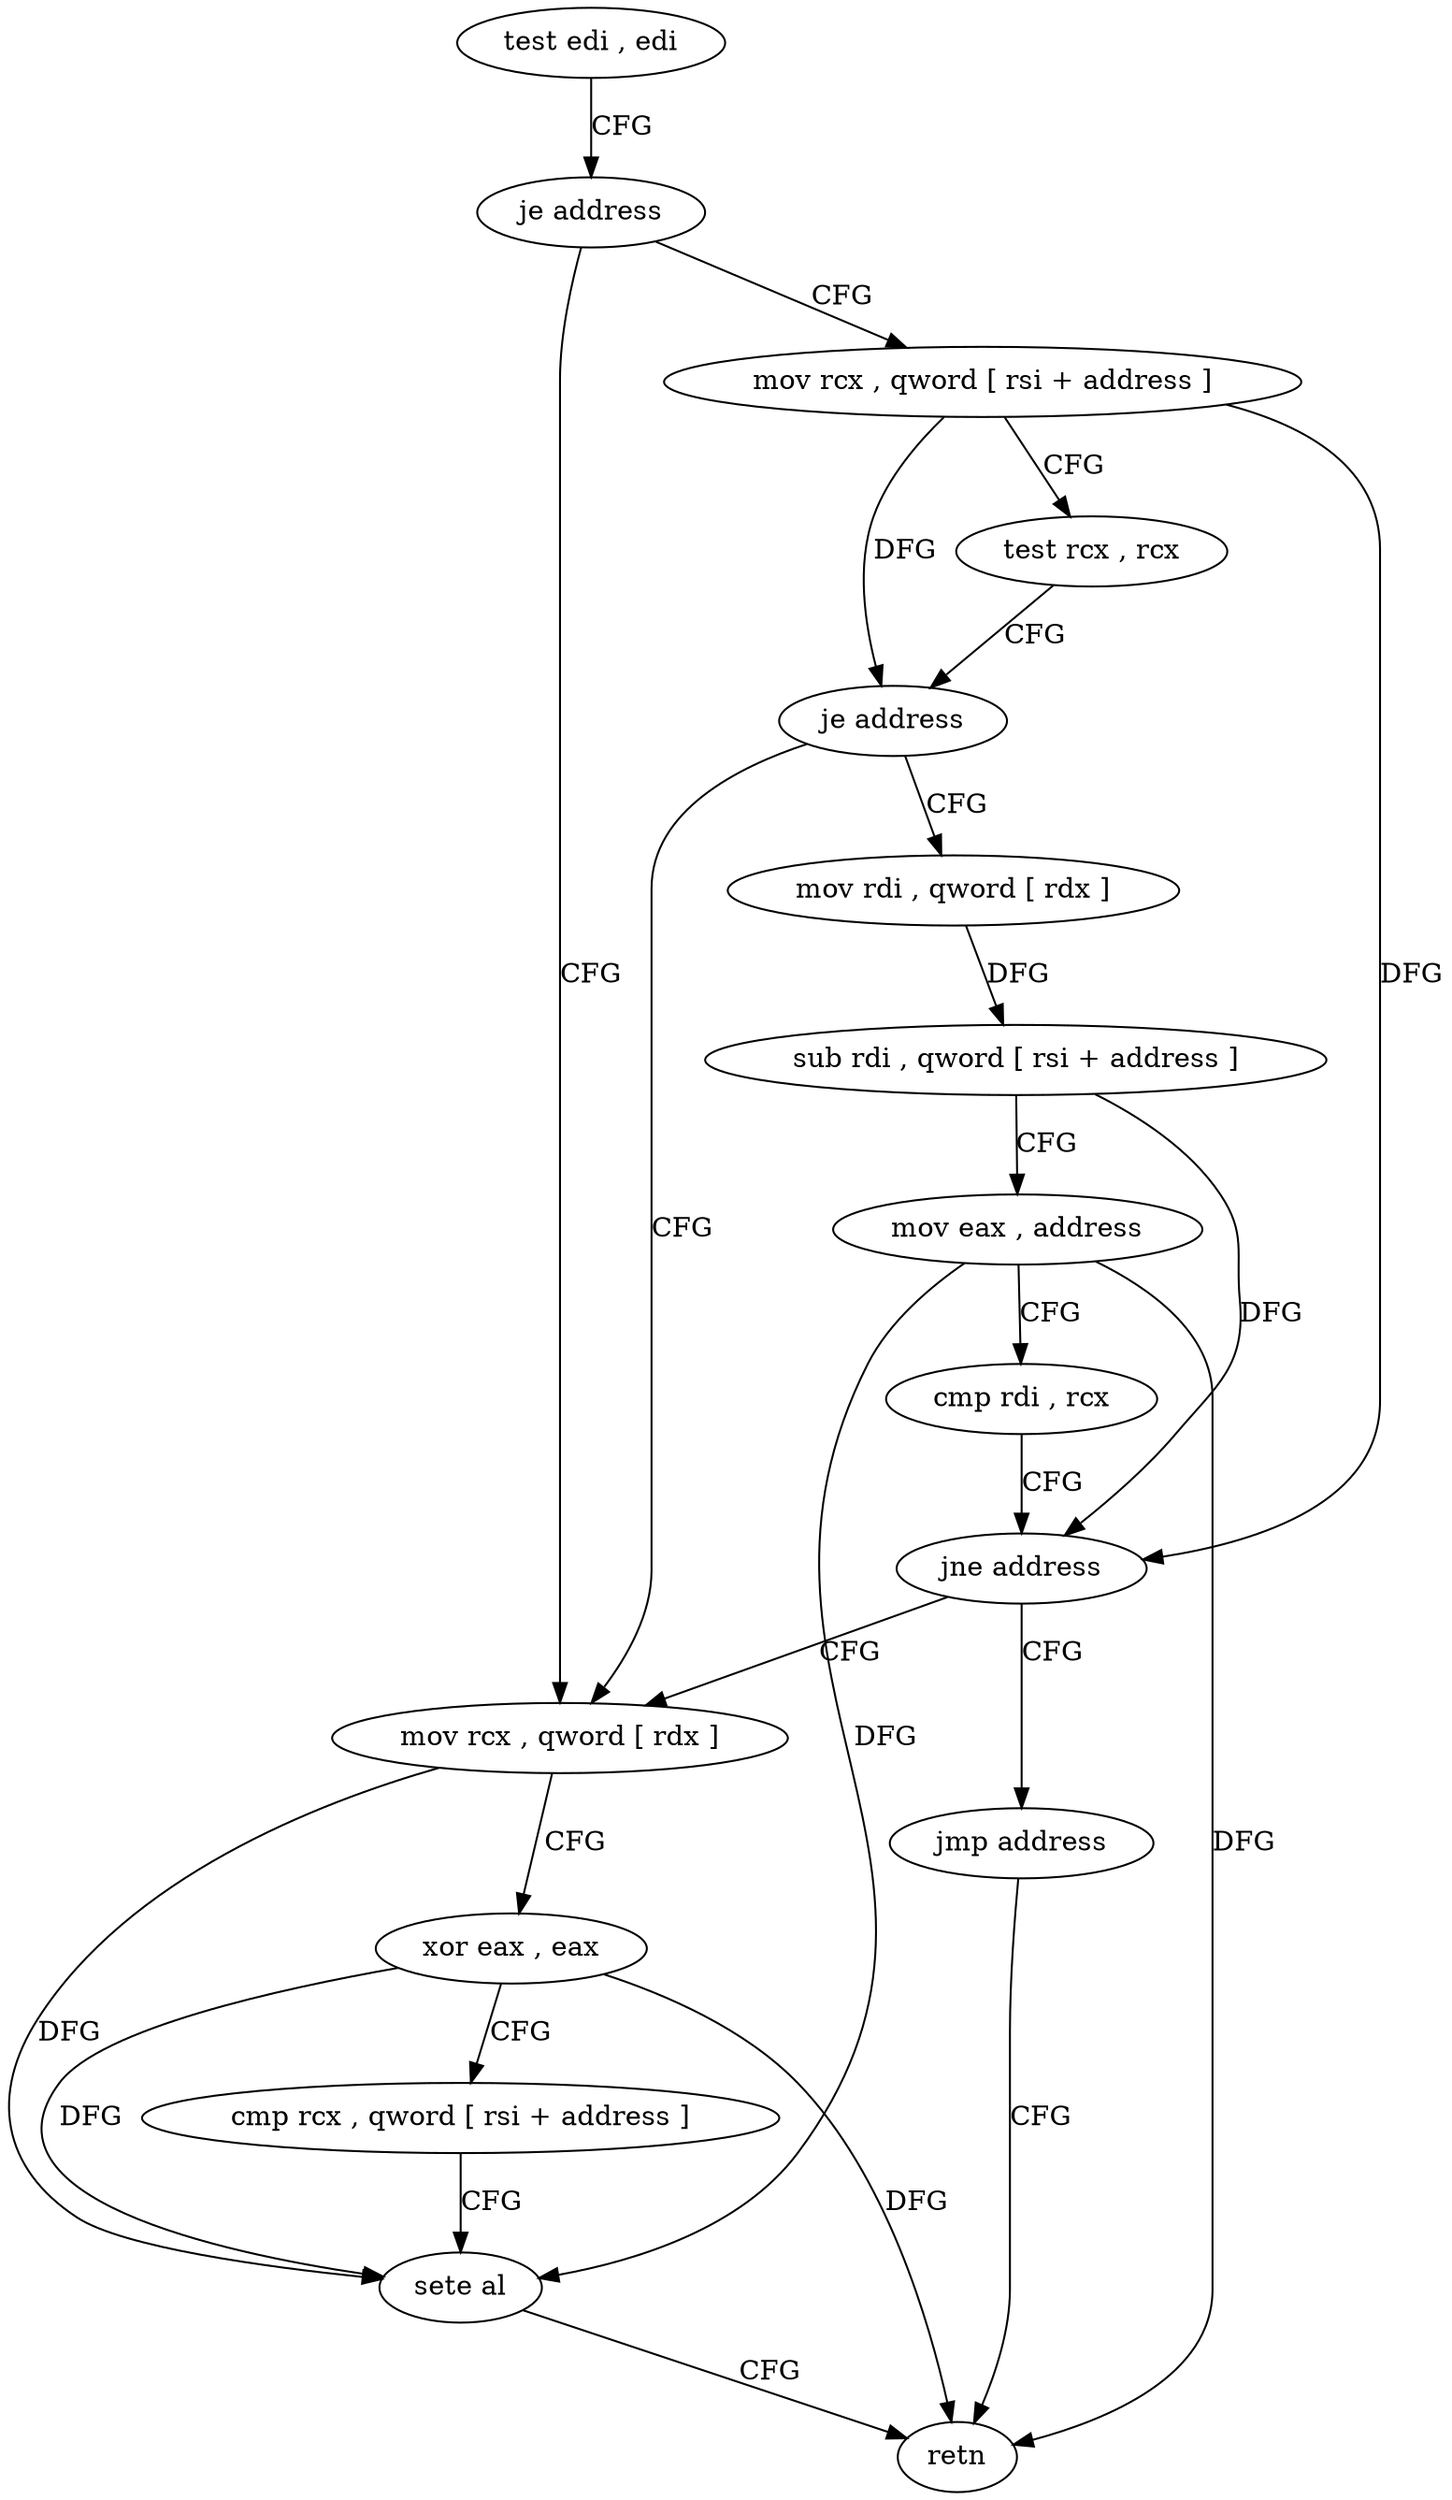 digraph "func" {
"4252736" [label = "test edi , edi" ]
"4252738" [label = "je address" ]
"4252753" [label = "mov rcx , qword [ rsi + address ]" ]
"4252740" [label = "mov rcx , qword [ rdx ]" ]
"4252757" [label = "test rcx , rcx" ]
"4252760" [label = "je address" ]
"4252762" [label = "mov rdi , qword [ rdx ]" ]
"4252743" [label = "xor eax , eax" ]
"4252745" [label = "cmp rcx , qword [ rsi + address ]" ]
"4252749" [label = "sete al" ]
"4252752" [label = "retn" ]
"4252765" [label = "sub rdi , qword [ rsi + address ]" ]
"4252769" [label = "mov eax , address" ]
"4252774" [label = "cmp rdi , rcx" ]
"4252777" [label = "jne address" ]
"4252779" [label = "jmp address" ]
"4252736" -> "4252738" [ label = "CFG" ]
"4252738" -> "4252753" [ label = "CFG" ]
"4252738" -> "4252740" [ label = "CFG" ]
"4252753" -> "4252757" [ label = "CFG" ]
"4252753" -> "4252760" [ label = "DFG" ]
"4252753" -> "4252777" [ label = "DFG" ]
"4252740" -> "4252743" [ label = "CFG" ]
"4252740" -> "4252749" [ label = "DFG" ]
"4252757" -> "4252760" [ label = "CFG" ]
"4252760" -> "4252740" [ label = "CFG" ]
"4252760" -> "4252762" [ label = "CFG" ]
"4252762" -> "4252765" [ label = "DFG" ]
"4252743" -> "4252745" [ label = "CFG" ]
"4252743" -> "4252749" [ label = "DFG" ]
"4252743" -> "4252752" [ label = "DFG" ]
"4252745" -> "4252749" [ label = "CFG" ]
"4252749" -> "4252752" [ label = "CFG" ]
"4252765" -> "4252769" [ label = "CFG" ]
"4252765" -> "4252777" [ label = "DFG" ]
"4252769" -> "4252774" [ label = "CFG" ]
"4252769" -> "4252749" [ label = "DFG" ]
"4252769" -> "4252752" [ label = "DFG" ]
"4252774" -> "4252777" [ label = "CFG" ]
"4252777" -> "4252740" [ label = "CFG" ]
"4252777" -> "4252779" [ label = "CFG" ]
"4252779" -> "4252752" [ label = "CFG" ]
}
